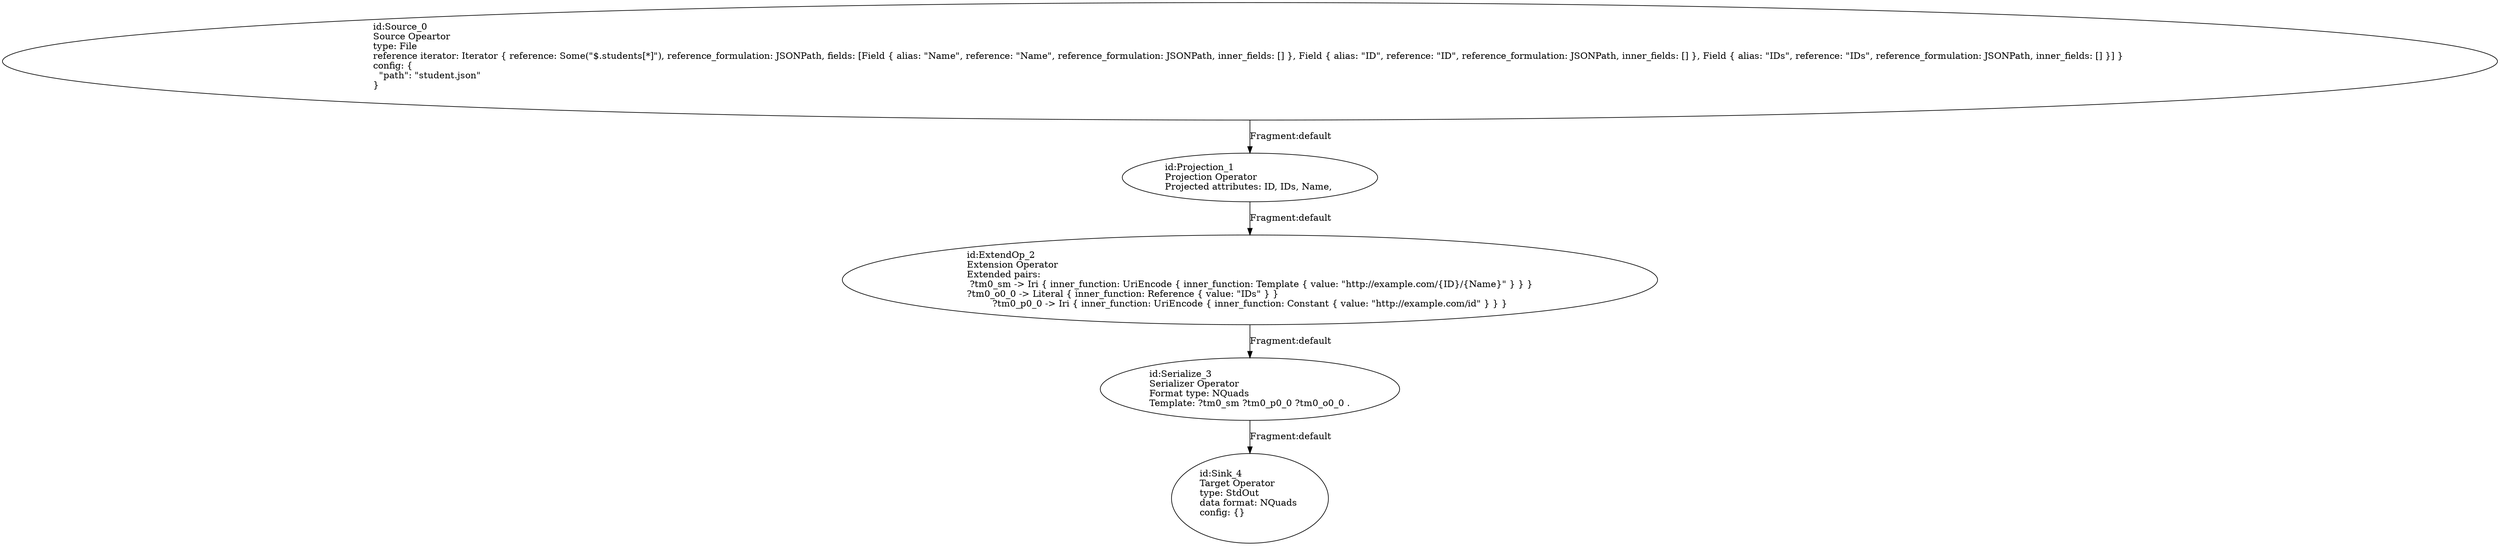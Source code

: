 digraph {
    0 [ label = "id:Source_0 \lSource Opeartor\ltype: File \lreference iterator: Iterator { reference: Some(\"$.students[*]\"), reference_formulation: JSONPath, fields: [Field { alias: \"Name\", reference: \"Name\", reference_formulation: JSONPath, inner_fields: [] }, Field { alias: \"ID\", reference: \"ID\", reference_formulation: JSONPath, inner_fields: [] }, Field { alias: \"IDs\", reference: \"IDs\", reference_formulation: JSONPath, inner_fields: [] }] } \lconfig: {\l  \"path\": \"student.json\"\l}\l             " ]
    1 [ label = "id:Projection_1 \lProjection Operator\lProjected attributes: ID, IDs, Name, " ]
    2 [ label = "id:ExtendOp_2 \lExtension Operator\lExtended pairs: \l ?tm0_sm -> Iri { inner_function: UriEncode { inner_function: Template { value: \"http://example.com/{ID}/{Name}\" } } }\l?tm0_o0_0 -> Literal { inner_function: Reference { value: \"IDs\" } }\l?tm0_p0_0 -> Iri { inner_function: UriEncode { inner_function: Constant { value: \"http://example.com/id\" } } }" ]
    3 [ label = "id:Serialize_3 \lSerializer Operator\lFormat type: NQuads\lTemplate: ?tm0_sm ?tm0_p0_0 ?tm0_o0_0 ." ]
    4 [ label = "id:Sink_4 \lTarget Operator\ltype: StdOut \ldata format: NQuads \lconfig: {}\l             " ]
    0 -> 1 [ label = "Fragment:default" ]
    1 -> 2 [ label = "Fragment:default" ]
    2 -> 3 [ label = "Fragment:default" ]
    3 -> 4 [ label = "Fragment:default" ]
}
